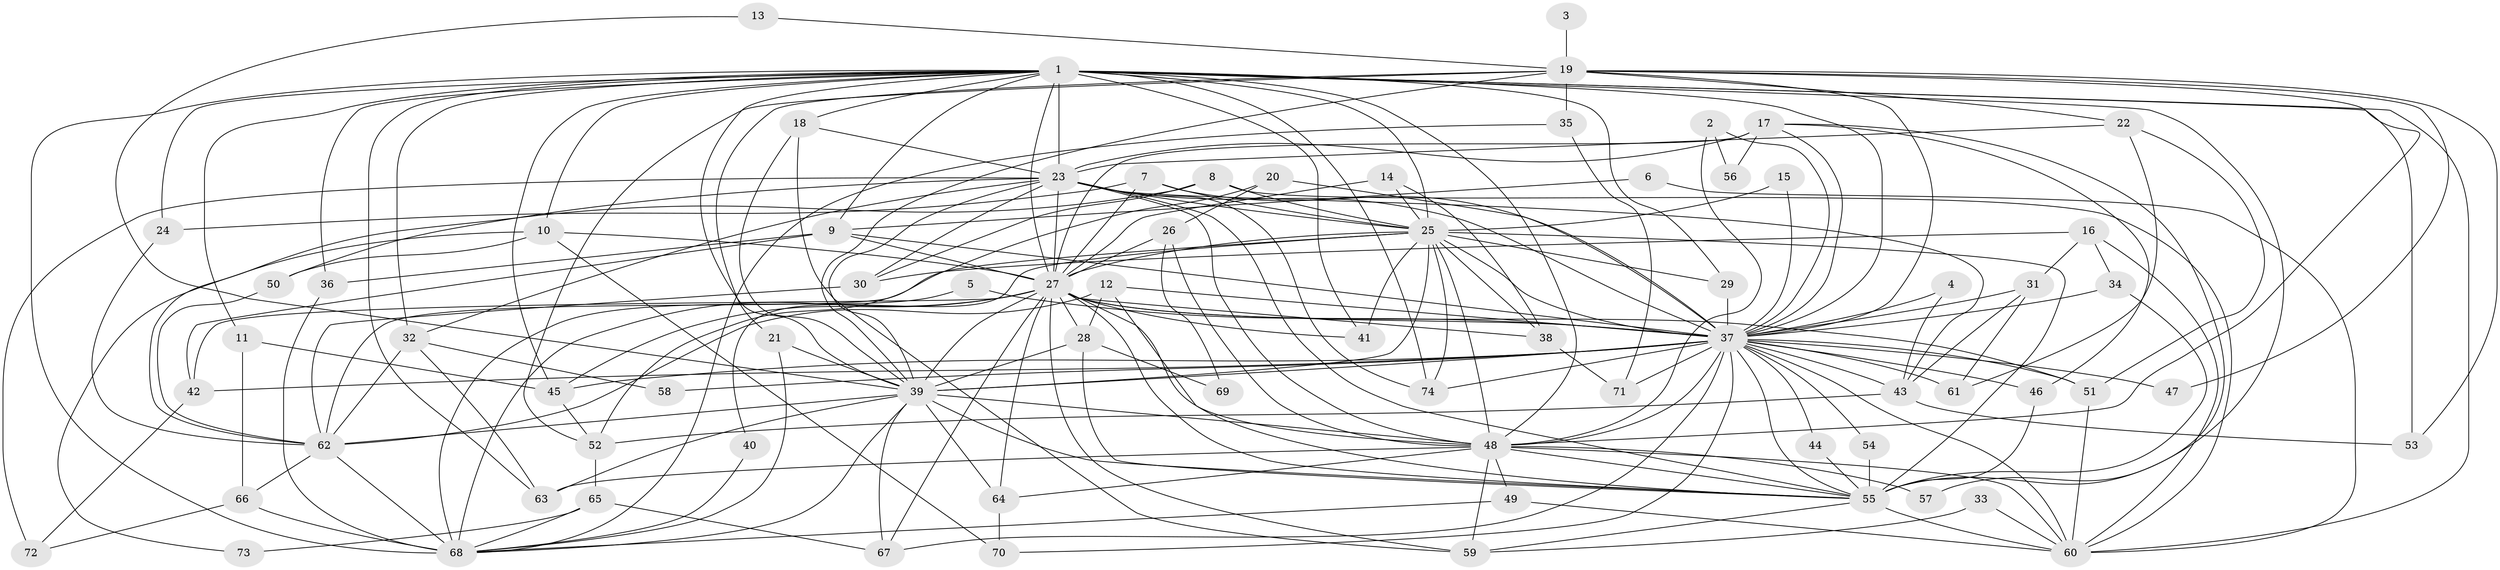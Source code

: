 // original degree distribution, {27: 0.006756756756756757, 29: 0.006756756756756757, 16: 0.013513513513513514, 19: 0.013513513513513514, 20: 0.006756756756756757, 21: 0.006756756756756757, 18: 0.006756756756756757, 43: 0.006756756756756757, 3: 0.18243243243243243, 8: 0.006756756756756757, 6: 0.013513513513513514, 13: 0.013513513513513514, 10: 0.006756756756756757, 11: 0.006756756756756757, 2: 0.527027027027027, 4: 0.13513513513513514, 5: 0.04054054054054054}
// Generated by graph-tools (version 1.1) at 2025/01/03/09/25 03:01:13]
// undirected, 74 vertices, 206 edges
graph export_dot {
graph [start="1"]
  node [color=gray90,style=filled];
  1;
  2;
  3;
  4;
  5;
  6;
  7;
  8;
  9;
  10;
  11;
  12;
  13;
  14;
  15;
  16;
  17;
  18;
  19;
  20;
  21;
  22;
  23;
  24;
  25;
  26;
  27;
  28;
  29;
  30;
  31;
  32;
  33;
  34;
  35;
  36;
  37;
  38;
  39;
  40;
  41;
  42;
  43;
  44;
  45;
  46;
  47;
  48;
  49;
  50;
  51;
  52;
  53;
  54;
  55;
  56;
  57;
  58;
  59;
  60;
  61;
  62;
  63;
  64;
  65;
  66;
  67;
  68;
  69;
  70;
  71;
  72;
  73;
  74;
  1 -- 9 [weight=1.0];
  1 -- 10 [weight=2.0];
  1 -- 11 [weight=1.0];
  1 -- 18 [weight=1.0];
  1 -- 23 [weight=2.0];
  1 -- 24 [weight=1.0];
  1 -- 25 [weight=4.0];
  1 -- 27 [weight=2.0];
  1 -- 29 [weight=1.0];
  1 -- 32 [weight=1.0];
  1 -- 36 [weight=1.0];
  1 -- 37 [weight=2.0];
  1 -- 39 [weight=3.0];
  1 -- 41 [weight=1.0];
  1 -- 45 [weight=1.0];
  1 -- 48 [weight=2.0];
  1 -- 53 [weight=1.0];
  1 -- 55 [weight=3.0];
  1 -- 60 [weight=1.0];
  1 -- 63 [weight=1.0];
  1 -- 68 [weight=2.0];
  1 -- 74 [weight=1.0];
  2 -- 37 [weight=1.0];
  2 -- 48 [weight=1.0];
  2 -- 56 [weight=1.0];
  3 -- 19 [weight=1.0];
  4 -- 37 [weight=1.0];
  4 -- 43 [weight=1.0];
  5 -- 37 [weight=1.0];
  5 -- 68 [weight=1.0];
  6 -- 9 [weight=1.0];
  6 -- 60 [weight=1.0];
  7 -- 24 [weight=1.0];
  7 -- 25 [weight=1.0];
  7 -- 27 [weight=1.0];
  7 -- 37 [weight=1.0];
  8 -- 25 [weight=1.0];
  8 -- 30 [weight=1.0];
  8 -- 60 [weight=1.0];
  8 -- 62 [weight=1.0];
  9 -- 27 [weight=1.0];
  9 -- 36 [weight=1.0];
  9 -- 37 [weight=1.0];
  9 -- 42 [weight=1.0];
  10 -- 27 [weight=1.0];
  10 -- 50 [weight=1.0];
  10 -- 70 [weight=1.0];
  10 -- 73 [weight=1.0];
  11 -- 45 [weight=1.0];
  11 -- 66 [weight=1.0];
  12 -- 28 [weight=1.0];
  12 -- 37 [weight=1.0];
  12 -- 55 [weight=1.0];
  12 -- 62 [weight=1.0];
  13 -- 19 [weight=1.0];
  13 -- 39 [weight=1.0];
  14 -- 25 [weight=1.0];
  14 -- 27 [weight=1.0];
  14 -- 38 [weight=1.0];
  15 -- 25 [weight=1.0];
  15 -- 37 [weight=1.0];
  16 -- 30 [weight=1.0];
  16 -- 31 [weight=1.0];
  16 -- 34 [weight=1.0];
  16 -- 60 [weight=1.0];
  17 -- 23 [weight=1.0];
  17 -- 27 [weight=1.0];
  17 -- 37 [weight=1.0];
  17 -- 46 [weight=1.0];
  17 -- 56 [weight=2.0];
  17 -- 57 [weight=1.0];
  18 -- 23 [weight=1.0];
  18 -- 39 [weight=1.0];
  18 -- 59 [weight=1.0];
  19 -- 21 [weight=1.0];
  19 -- 22 [weight=1.0];
  19 -- 35 [weight=2.0];
  19 -- 37 [weight=1.0];
  19 -- 39 [weight=1.0];
  19 -- 47 [weight=1.0];
  19 -- 48 [weight=1.0];
  19 -- 52 [weight=1.0];
  19 -- 53 [weight=1.0];
  20 -- 26 [weight=1.0];
  20 -- 37 [weight=2.0];
  20 -- 52 [weight=1.0];
  21 -- 39 [weight=1.0];
  21 -- 68 [weight=1.0];
  22 -- 23 [weight=1.0];
  22 -- 51 [weight=1.0];
  22 -- 61 [weight=1.0];
  23 -- 25 [weight=2.0];
  23 -- 27 [weight=1.0];
  23 -- 30 [weight=1.0];
  23 -- 32 [weight=1.0];
  23 -- 37 [weight=3.0];
  23 -- 39 [weight=1.0];
  23 -- 43 [weight=1.0];
  23 -- 48 [weight=1.0];
  23 -- 50 [weight=1.0];
  23 -- 55 [weight=1.0];
  23 -- 72 [weight=1.0];
  23 -- 74 [weight=1.0];
  24 -- 62 [weight=1.0];
  25 -- 27 [weight=2.0];
  25 -- 29 [weight=1.0];
  25 -- 37 [weight=2.0];
  25 -- 38 [weight=1.0];
  25 -- 39 [weight=3.0];
  25 -- 40 [weight=1.0];
  25 -- 41 [weight=1.0];
  25 -- 48 [weight=2.0];
  25 -- 55 [weight=3.0];
  25 -- 62 [weight=1.0];
  25 -- 74 [weight=1.0];
  26 -- 27 [weight=1.0];
  26 -- 48 [weight=1.0];
  26 -- 69 [weight=1.0];
  27 -- 28 [weight=1.0];
  27 -- 37 [weight=1.0];
  27 -- 38 [weight=1.0];
  27 -- 39 [weight=3.0];
  27 -- 41 [weight=1.0];
  27 -- 42 [weight=1.0];
  27 -- 45 [weight=1.0];
  27 -- 48 [weight=1.0];
  27 -- 51 [weight=1.0];
  27 -- 55 [weight=1.0];
  27 -- 59 [weight=1.0];
  27 -- 64 [weight=2.0];
  27 -- 67 [weight=1.0];
  27 -- 68 [weight=1.0];
  28 -- 39 [weight=1.0];
  28 -- 55 [weight=1.0];
  28 -- 69 [weight=1.0];
  29 -- 37 [weight=1.0];
  30 -- 62 [weight=2.0];
  31 -- 37 [weight=1.0];
  31 -- 43 [weight=1.0];
  31 -- 61 [weight=1.0];
  32 -- 58 [weight=1.0];
  32 -- 62 [weight=1.0];
  32 -- 63 [weight=1.0];
  33 -- 59 [weight=1.0];
  33 -- 60 [weight=1.0];
  34 -- 37 [weight=1.0];
  34 -- 55 [weight=1.0];
  35 -- 68 [weight=1.0];
  35 -- 71 [weight=1.0];
  36 -- 68 [weight=1.0];
  37 -- 39 [weight=3.0];
  37 -- 42 [weight=1.0];
  37 -- 43 [weight=3.0];
  37 -- 44 [weight=1.0];
  37 -- 45 [weight=1.0];
  37 -- 46 [weight=1.0];
  37 -- 47 [weight=1.0];
  37 -- 48 [weight=1.0];
  37 -- 51 [weight=1.0];
  37 -- 54 [weight=1.0];
  37 -- 55 [weight=1.0];
  37 -- 58 [weight=1.0];
  37 -- 60 [weight=1.0];
  37 -- 61 [weight=1.0];
  37 -- 67 [weight=1.0];
  37 -- 70 [weight=1.0];
  37 -- 71 [weight=1.0];
  37 -- 74 [weight=1.0];
  38 -- 71 [weight=1.0];
  39 -- 48 [weight=2.0];
  39 -- 55 [weight=1.0];
  39 -- 62 [weight=1.0];
  39 -- 63 [weight=2.0];
  39 -- 64 [weight=1.0];
  39 -- 67 [weight=1.0];
  39 -- 68 [weight=1.0];
  40 -- 68 [weight=1.0];
  42 -- 72 [weight=1.0];
  43 -- 52 [weight=1.0];
  43 -- 53 [weight=1.0];
  44 -- 55 [weight=1.0];
  45 -- 52 [weight=1.0];
  46 -- 55 [weight=1.0];
  48 -- 49 [weight=1.0];
  48 -- 55 [weight=1.0];
  48 -- 57 [weight=1.0];
  48 -- 59 [weight=1.0];
  48 -- 60 [weight=1.0];
  48 -- 63 [weight=1.0];
  48 -- 64 [weight=1.0];
  49 -- 60 [weight=1.0];
  49 -- 68 [weight=1.0];
  50 -- 62 [weight=1.0];
  51 -- 60 [weight=1.0];
  52 -- 65 [weight=1.0];
  54 -- 55 [weight=1.0];
  55 -- 59 [weight=1.0];
  55 -- 60 [weight=1.0];
  62 -- 66 [weight=1.0];
  62 -- 68 [weight=1.0];
  64 -- 70 [weight=1.0];
  65 -- 67 [weight=1.0];
  65 -- 68 [weight=1.0];
  65 -- 73 [weight=1.0];
  66 -- 68 [weight=1.0];
  66 -- 72 [weight=1.0];
}
